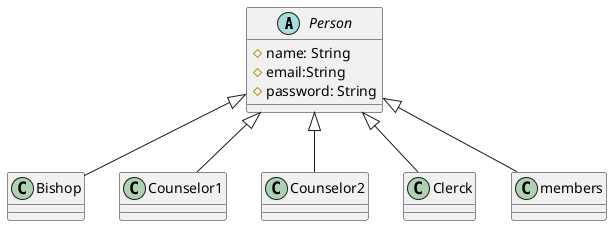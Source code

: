 @startuml TeamMaryland

abstract class Person {
    #name: String
    #email:String
    #password: String

}

Person <|-- Bishop
Person <|-- Counselor1
Person <|-- Counselor2
Person <|-- Clerck
Person <|-- members



@enduml



